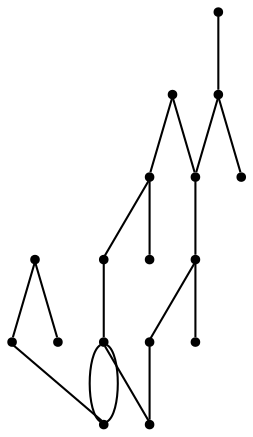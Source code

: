 graph {
  node [shape=point,comment="{\"directed\":false,\"doi\":\"10.1007/978-3-030-04414-5_26\",\"figure\":\"1 (2)\"}"]

  v0 [pos="1109.1328999666325,1909.2076247474747"]
  v1 [pos="1109.1328999666325,2143.384936403226"]
  v2 [pos="1083.1131871230364,1935.2293714449265"]
  v3 [pos="1057.0954773145977,2039.3060570373145"]
  v4 [pos="1083.1131871230364,2117.3623948602954"]
  v5 [pos="1031.0767818856846,2143.384936403226"]
  v6 [pos="1018.0663690652315,2078.335736155216"]
  v7 [pos="1005.0549070358865,1909.2076247474747"]
  v8 [pos="979.0351306038725,2013.286663082483"]
  v9 [pos="926.9976761576286,1935.2293714449265"]
  v10 [pos="900.9768505167227,2143.3849364032267"]
  v11 [pos="848.9383627586913,1909.2076247474747"]
  v12 [pos="848.9383627586913,2117.3623948602954"]
  v13 [pos="822.9185704295729,1935.229371444926"]
  v14 [pos="822.9185704295729,2143.384936403226"]
  v15 [pos="809.9060909855448,1870.182174207525"]
  v16 [pos="809.9060909855448,2078.335736155216"]

  v16 -- v15 [id="-3",pos="809.9060909855448,2078.335736155216 757.8665381215169,2234.4524814100346 757.8665381215169,2234.4524814100346 757.8665381215169,2234.4524814100346 1174.1828974453222,2234.4524814100346 1174.1828974453222,2234.4524814100346 1174.1828974453222,2234.4524814100346 1174.1828974453222,1818.145357514652 1174.1828974453222,1818.145357514652 1174.1828974453222,1818.145357514652 809.9060909855448,1870.182174207525 809.9060909855448,1870.182174207525 809.9060909855448,1870.182174207525"]
  v14 -- v16 [id="-6",pos="822.9185704295729,2143.384936403226 809.9060909855448,2078.335736155216 809.9060909855448,2078.335736155216 809.9060909855448,2078.335736155216"]
  v13 -- v15 [id="-7",pos="822.9185704295729,1935.229371444926 809.9060909855448,1870.182174207525 809.9060909855448,1870.182174207525 809.9060909855448,1870.182174207525"]
  v12 -- v14 [id="-9",pos="848.9383627586913,2117.3623948602954 822.9185704295729,2143.384936403226 822.9185704295729,2143.384936403226 822.9185704295729,2143.384936403226"]
  v12 -- v10 [id="-10",pos="848.9383627586913,2117.3623948602954 900.9768505167227,2143.3849364032267 900.9768505167227,2143.3849364032267 900.9768505167227,2143.3849364032267"]
  v11 -- v9 [id="-11",pos="848.9383627586913,1909.2076247474747 926.9976761576286,1935.2293714449265 926.9976761576286,1935.2293714449265 926.9976761576286,1935.2293714449265"]
  v11 -- v13 [id="-12",pos="848.9383627586913,1909.2076247474747 822.9185704295729,1935.229371444926 822.9185704295729,1935.229371444926 822.9185704295729,1935.229371444926"]
  v16 -- v6 [id="-13",pos="809.9060909855448,2078.335736155216 1018.0663690652315,2078.335736155216 1018.0663690652315,2078.335736155216 1018.0663690652315,2078.335736155216"]
  v16 -- v15 [id="-14",pos="809.9060909855448,2078.335736155216 809.9060909855448,1870.182174207525 809.9060909855448,1870.182174207525 809.9060909855448,1870.182174207525"]
  v8 -- v12 [id="-16",pos="979.0351306038725,2013.286663082483 874.9602217113849,2039.3071062333477 874.9602217113849,2039.3071062333477 874.9602217113849,2039.3071062333477 848.9383627586913,2117.3623948602954 848.9383627586913,2117.3623948602954 848.9383627586913,2117.3623948602954"]
  v2 -- v3 [id="-23",pos="1083.1131871230364,1935.2293714449265 1057.0954773145977,2039.3060570373145 1057.0954773145977,2039.3060570373145 1057.0954773145977,2039.3060570373145"]
  v2 -- v0 [id="-24",pos="1083.1131871230364,1935.2293714449265 1109.1328999666325,1909.2076247474747 1109.1328999666325,1909.2076247474747 1109.1328999666325,1909.2076247474747"]
  v4 -- v5 [id="-25",pos="1083.1131871230364,2117.3623948602954 1031.0767818856846,2143.384936403226 1031.0767818856846,2143.384936403226 1031.0767818856846,2143.384936403226"]
  v4 -- v1 [id="-26",pos="1083.1131871230364,2117.3623948602954 1109.1328999666325,2143.384936403226 1109.1328999666325,2143.384936403226 1109.1328999666325,2143.384936403226"]
  v8 -- v3 [id="-29",pos="979.0351306038725,2013.286663082483 1057.0954773145977,2039.3060570373145 1057.0954773145977,2039.3060570373145 1057.0954773145977,2039.3060570373145"]
  v7 -- v2 [id="-30",pos="1005.0549070358865,1909.2076247474747 1083.1131871230364,1935.2293714449265 1083.1131871230364,1935.2293714449265 1083.1131871230364,1935.2293714449265"]
  v5 -- v6 [id="-33",pos="1031.0767818856846,2143.384936403226 1018.0663690652315,2078.335736155216 1018.0663690652315,2078.335736155216 1018.0663690652315,2078.335736155216"]
  v3 -- v4 [id="-38",pos="1057.0954773145977,2039.3060570373145 1083.1131871230364,2117.3623948602954 1083.1131871230364,2117.3623948602954 1083.1131871230364,2117.3623948602954"]
}